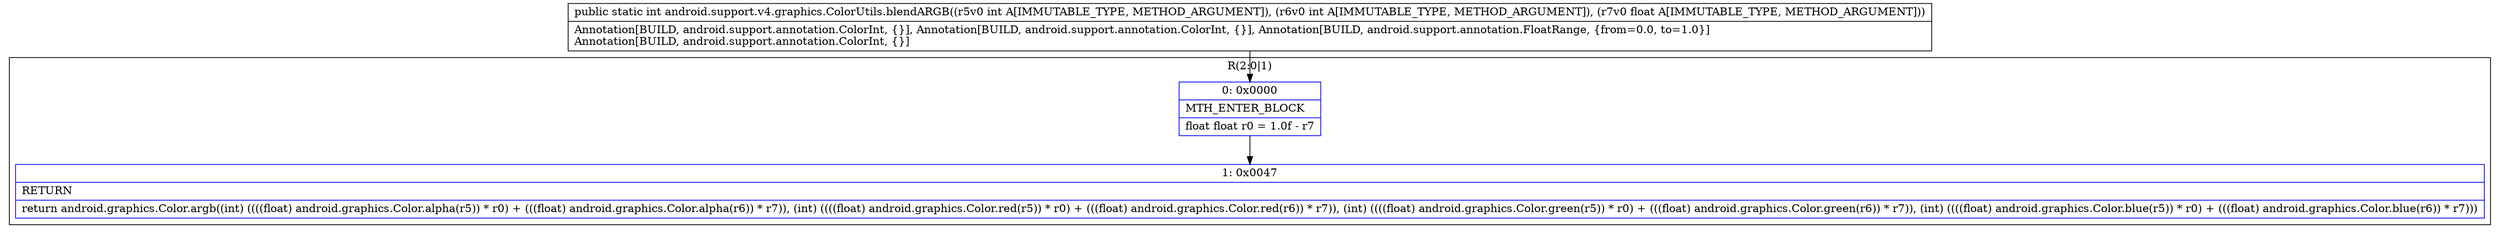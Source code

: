 digraph "CFG forandroid.support.v4.graphics.ColorUtils.blendARGB(IIF)I" {
subgraph cluster_Region_1458045812 {
label = "R(2:0|1)";
node [shape=record,color=blue];
Node_0 [shape=record,label="{0\:\ 0x0000|MTH_ENTER_BLOCK\l|float float r0 = 1.0f \- r7\l}"];
Node_1 [shape=record,label="{1\:\ 0x0047|RETURN\l|return android.graphics.Color.argb((int) ((((float) android.graphics.Color.alpha(r5)) * r0) + (((float) android.graphics.Color.alpha(r6)) * r7)), (int) ((((float) android.graphics.Color.red(r5)) * r0) + (((float) android.graphics.Color.red(r6)) * r7)), (int) ((((float) android.graphics.Color.green(r5)) * r0) + (((float) android.graphics.Color.green(r6)) * r7)), (int) ((((float) android.graphics.Color.blue(r5)) * r0) + (((float) android.graphics.Color.blue(r6)) * r7)))\l}"];
}
MethodNode[shape=record,label="{public static int android.support.v4.graphics.ColorUtils.blendARGB((r5v0 int A[IMMUTABLE_TYPE, METHOD_ARGUMENT]), (r6v0 int A[IMMUTABLE_TYPE, METHOD_ARGUMENT]), (r7v0 float A[IMMUTABLE_TYPE, METHOD_ARGUMENT]))  | Annotation[BUILD, android.support.annotation.ColorInt, \{\}], Annotation[BUILD, android.support.annotation.ColorInt, \{\}], Annotation[BUILD, android.support.annotation.FloatRange, \{from=0.0, to=1.0\}]\lAnnotation[BUILD, android.support.annotation.ColorInt, \{\}]\l}"];
MethodNode -> Node_0;
Node_0 -> Node_1;
}

